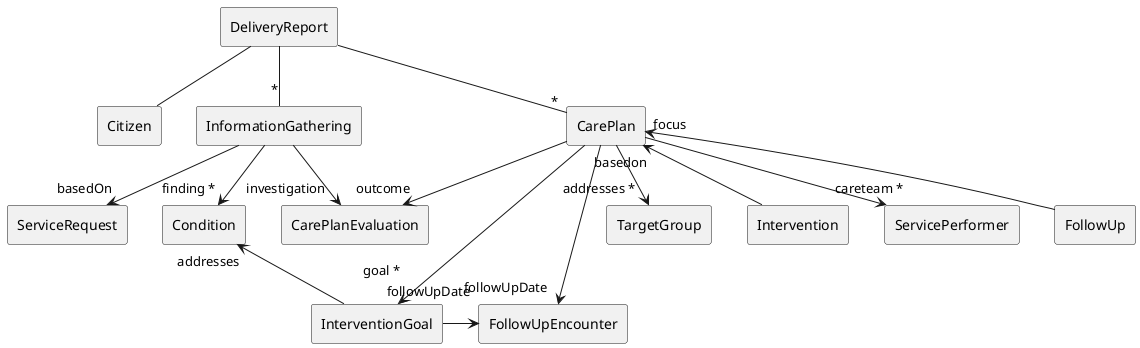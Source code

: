 @startuml DeliveryReport
'left to right direction

rectangle "DeliveryReport" as report

rectangle "Citizen" as citizen
rectangle "ServiceRequest" as request

rectangle "InformationGathering" as information

rectangle "CarePlan" as careplan

rectangle "InterventionGoal" as goal
rectangle "FollowUpEncounter" as encounter

rectangle "Condition" as condition

rectangle "CarePlanEvaluation" as careplanevaluation

rectangle "TargetGroup" as targetgroup

rectangle "Intervention" as intervention
rectangle "ServicePerformer" as provider

rectangle "FollowUp" as followup

report -- citizen
report --"*" information
report --"*" careplan

information -->"finding *" condition
information -->"investigation" careplanevaluation

' request "basedon"<- information
information -->"basedOn" request
careplan -->"goal *\n" goal
careplan -->"outcome" careplanevaluation
careplan -->"addresses *" targetgroup
careplan "basedon"<-- intervention
careplan -->"careteam *" provider
careplan "focus"<-- followup
condition "addresses"<-- goal

careplan -->"followUpDate" encounter
goal ->"followUpDate" encounter
@enduml